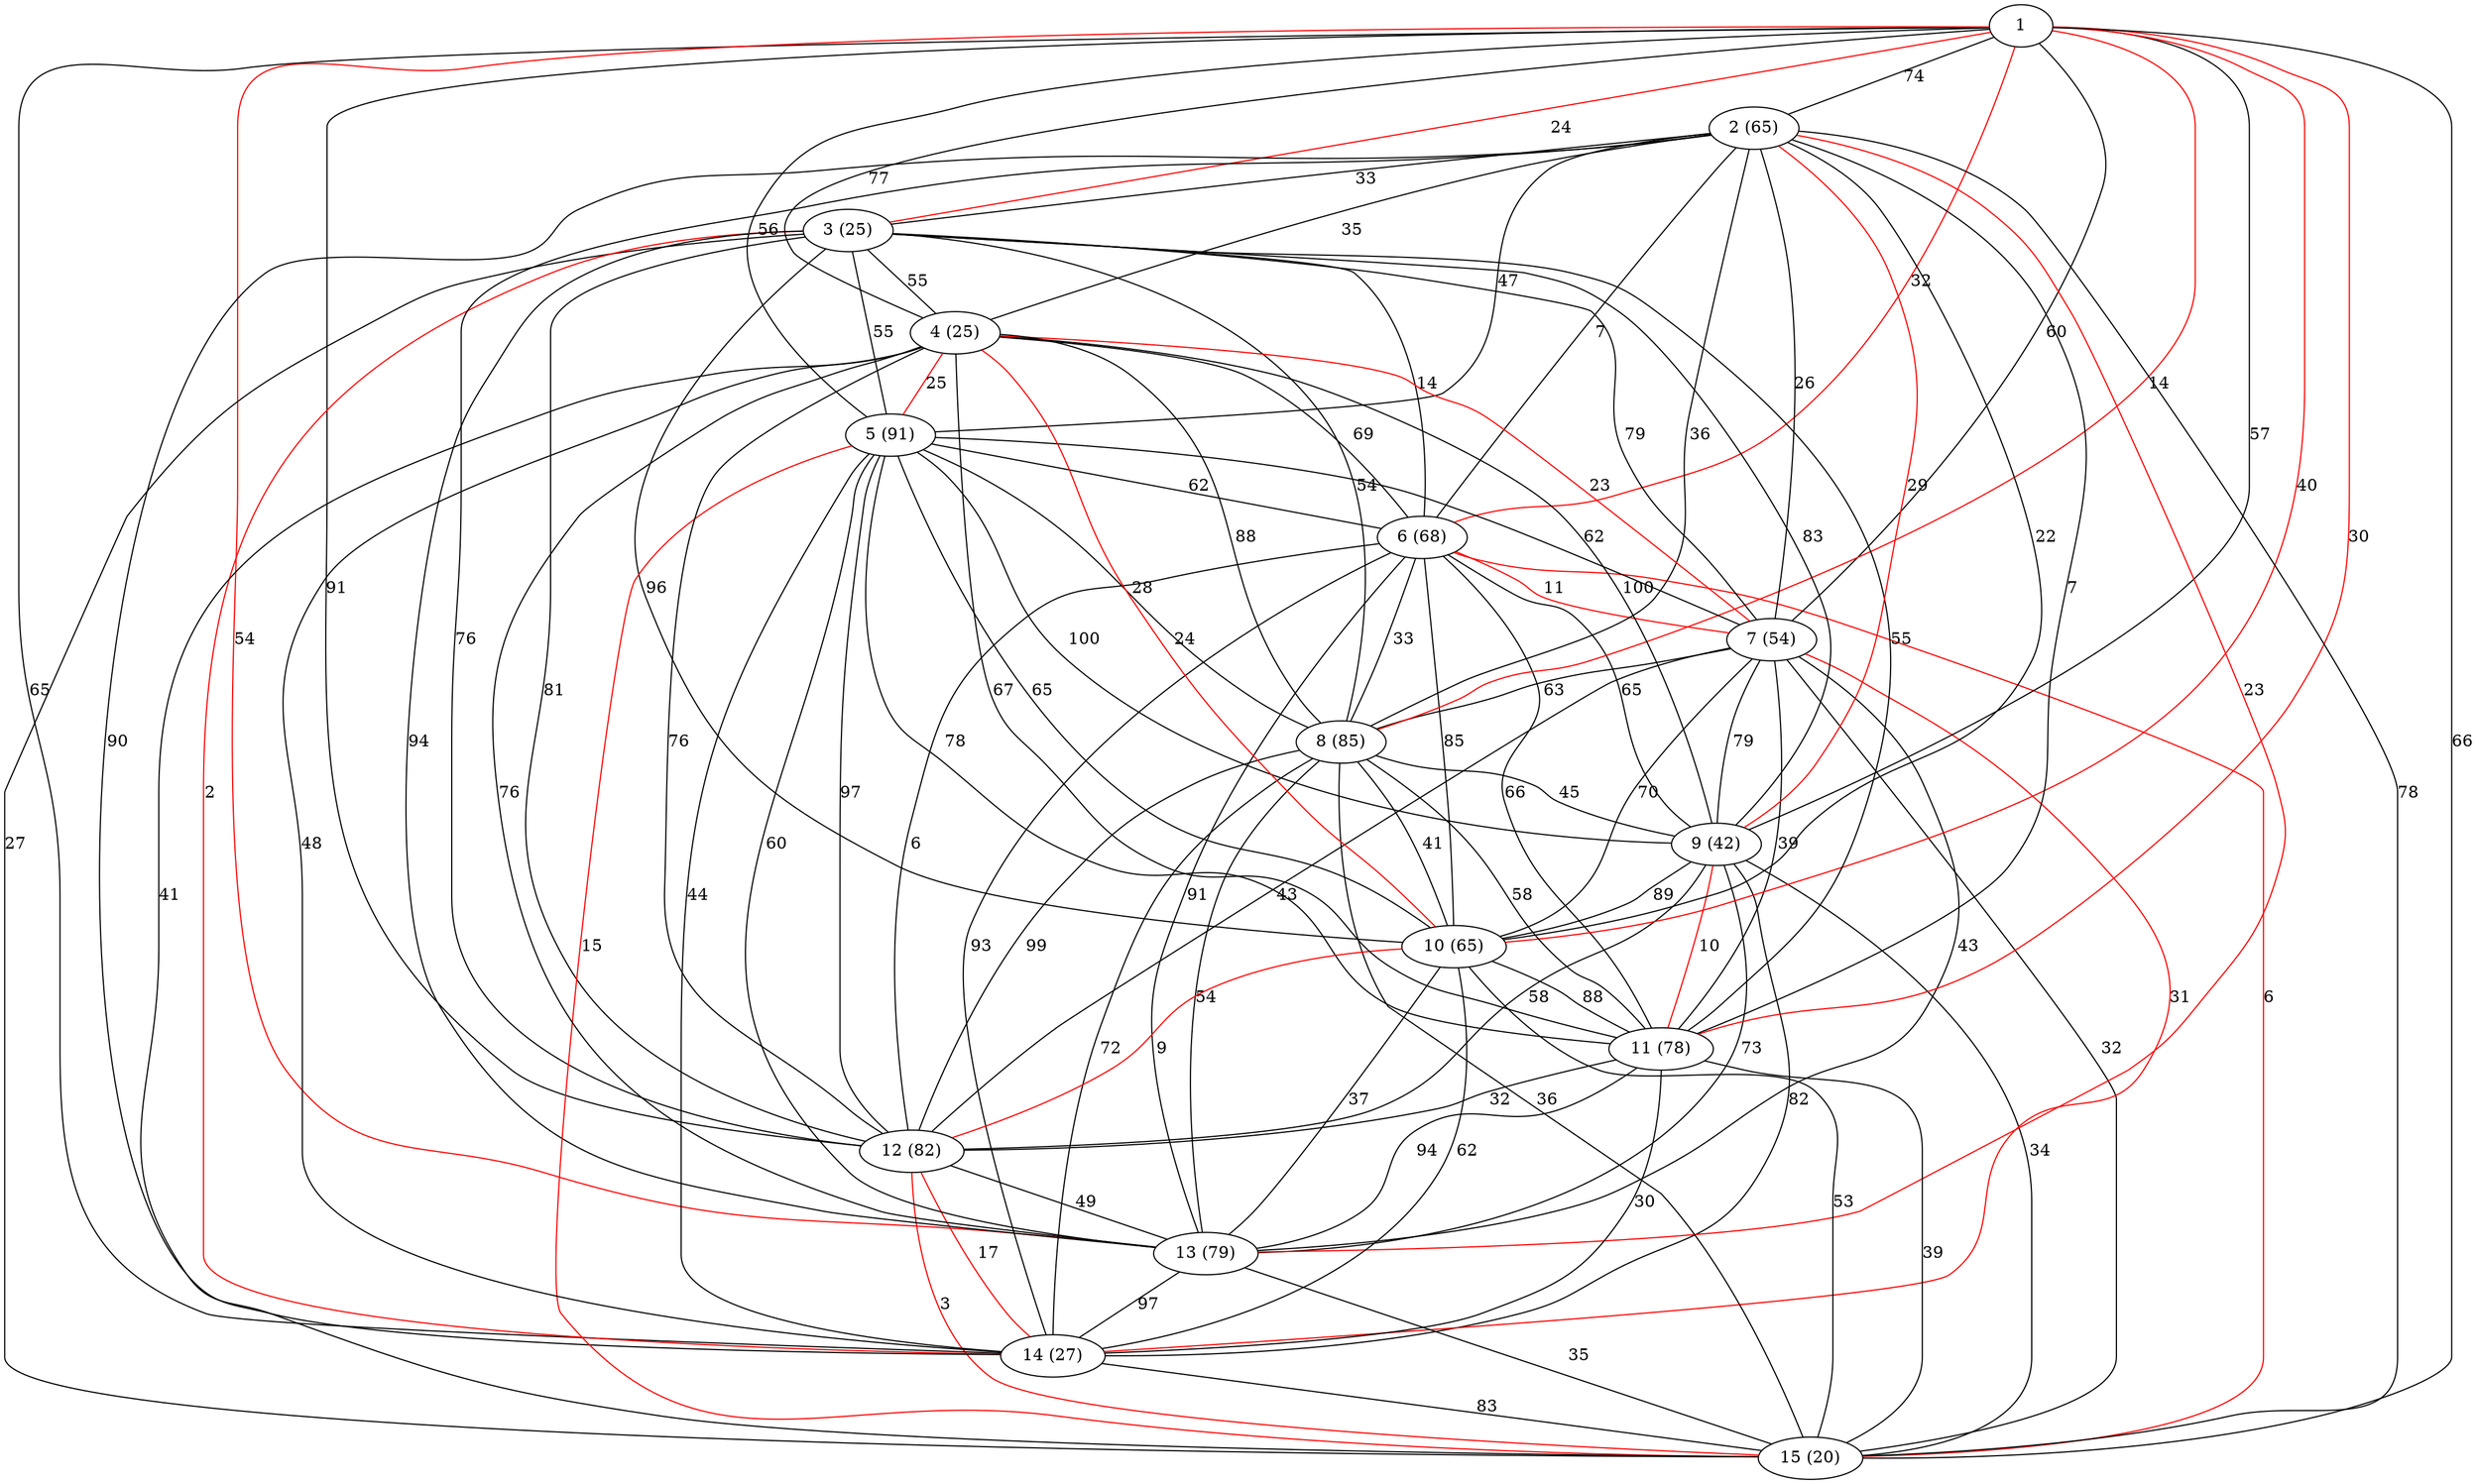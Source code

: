 graph g {
6 -- 9 [label=65 color=black]
7 -- 12 [label=43 color=black]
1 -- 6 [label=32 color=red]
3 -- 7 [label=79 color=black]
2 -- 5 [label=47 color=black]
1 -- 11 [label=30 color=red]
5 -- 8 [label=28 color=black]
6 -- 7 [label=11 color=red]
6 -- 10 [label=85 color=black]
8 -- 15 [label=36 color=black]
4 -- 10 [label=24 color=red]
2 -- 6 [label=7 color=black]
9 -- 14 [label=82 color=black]
5 -- 11 [label=78 color=black]
4 -- 5 [label=25 color=red]
10 -- 13 [label=37 color=black]
14 -- 15 [label=83 color=black]
3 -- 12 [label=81 color=black]
1 -- 12 [label=91 color=black]
8 -- 12 [label=99 color=black]
4 -- 15 [label=41 color=black]
2 -- 11 [label=7 color=black]
5 -- 14 [label=44 color=black]
10 -- 14 [label=62 color=black]
6 -- 13 [label=91 color=black]
11 -- 15 [label=39 color=black]
7 -- 8 [label=63 color=black]
3 -- 11 [label=55 color=black]
1 -- 15 [label=66 color=black]
8 -- 9 [label=45 color=black]
4 -- 12 [label=76 color=black]
2 -- 12 [label=76 color=black]
6 -- 14 [label=93 color=black]
7 -- 15 [label=32 color=black]
12 -- 13 [label=49 color=black]
1 -- 5 [label=56 color=black]
3 -- 6 [label=14 color=black]
1 -- 10 [label=40 color=red]
6 -- 11 [label=66 color=black]
4 -- 11 [label=67 color=black]
3 -- 5 [label=55 color=black]
2 -- 7 [label=26 color=black]
9 -- 13 [label=73 color=black]
5 -- 10 [label=65 color=black]
4 -- 6 [label=69 color=black]
5 -- 7 [label=62 color=black]
3 -- 15 [label=27 color=black]
1 -- 3 [label=24 color=red]
8 -- 13 [label=54 color=black]
4 -- 8 [label=88 color=black]
2 -- 8 [label=36 color=black]
5 -- 13 [label=60 color=black]
10 -- 15 [label=53 color=black]
11 -- 14 [label=30 color=black]
7 -- 11 [label=39 color=black]
3 -- 10 [label=96 color=black]
1 -- 14 [label=65 color=black]
8 -- 10 [label=41 color=black]
4 -- 13 [label=76 color=black]
2 -- 13 [label=23 color=red]
9 -- 11 [label=10 color=red]
6 -- 15 [label=6 color=red]
11 -- 13 [label=94 color=black]
7 -- 14 [label=31 color=red]
12 -- 14 [label=17 color=red]
13 -- 15 [label=35 color=black]
1 -- 4 [label=77 color=black]
3 -- 9 [label=83 color=black]
2 -- 3 [label=33 color=black]
1 -- 9 [label=57 color=black]
2 -- 14 [label=90 color=black]
6 -- 8 [label=33 color=black]
7 -- 13 [label=43 color=black]
1 -- 7 [label=60 color=black]
3 -- 4 [label=55 color=black]
2 -- 4 [label=35 color=black]
9 -- 12 [label=58 color=black]
5 -- 9 [label=100 color=black]
4 -- 7 [label=23 color=red]
10 -- 11 [label=88 color=black]
5 -- 6 [label=62 color=black]
3 -- 14 [label=2 color=red]
1 -- 2 [label=74 color=black]
8 -- 14 [label=72 color=black]
4 -- 9 [label=100 color=black]
2 -- 9 [label=29 color=red]
9 -- 15 [label=34 color=black]
5 -- 12 [label=97 color=black]
10 -- 12 [label=9 color=red]
7 -- 10 [label=70 color=black]
3 -- 13 [label=94 color=black]
1 -- 13 [label=54 color=red]
8 -- 11 [label=58 color=black]
4 -- 14 [label=48 color=black]
2 -- 10 [label=22 color=black]
9 -- 10 [label=89 color=black]
5 -- 15 [label=15 color=red]
6 -- 12 [label=6 color=black]
11 -- 12 [label=32 color=black]
7 -- 9 [label=79 color=black]
12 -- 15 [label=3 color=red]
13 -- 14 [label=97 color=black]
3 -- 8 [label=54 color=black]
1 -- 8 [label=14 color=red]
2 -- 15 [label=78 color=black]
2 [label="2 (65)"]
3 [label="3 (25)"]
4 [label="4 (25)"]
5 [label="5 (91)"]
6 [label="6 (68)"]
7 [label="7 (54)"]
8 [label="8 (85)"]
9 [label="9 (42)"]
10 [label="10 (65)"]
11 [label="11 (78)"]
12 [label="12 (82)"]
13 [label="13 (79)"]
14 [label="14 (27)"]
15 [label="15 (20)"]
}